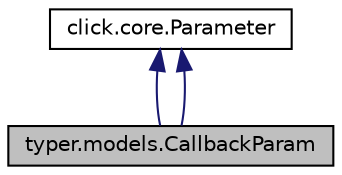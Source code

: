 digraph "typer.models.CallbackParam"
{
 // LATEX_PDF_SIZE
  edge [fontname="Helvetica",fontsize="10",labelfontname="Helvetica",labelfontsize="10"];
  node [fontname="Helvetica",fontsize="10",shape=record];
  Node1 [label="typer.models.CallbackParam",height=0.2,width=0.4,color="black", fillcolor="grey75", style="filled", fontcolor="black",tooltip=" "];
  Node2 -> Node1 [dir="back",color="midnightblue",fontsize="10",style="solid",fontname="Helvetica"];
  Node2 [label="click.core.Parameter",height=0.2,width=0.4,color="black", fillcolor="white", style="filled",URL="$classclick_1_1core_1_1Parameter.html",tooltip=" "];
  Node2 -> Node1 [dir="back",color="midnightblue",fontsize="10",style="solid",fontname="Helvetica"];
}
